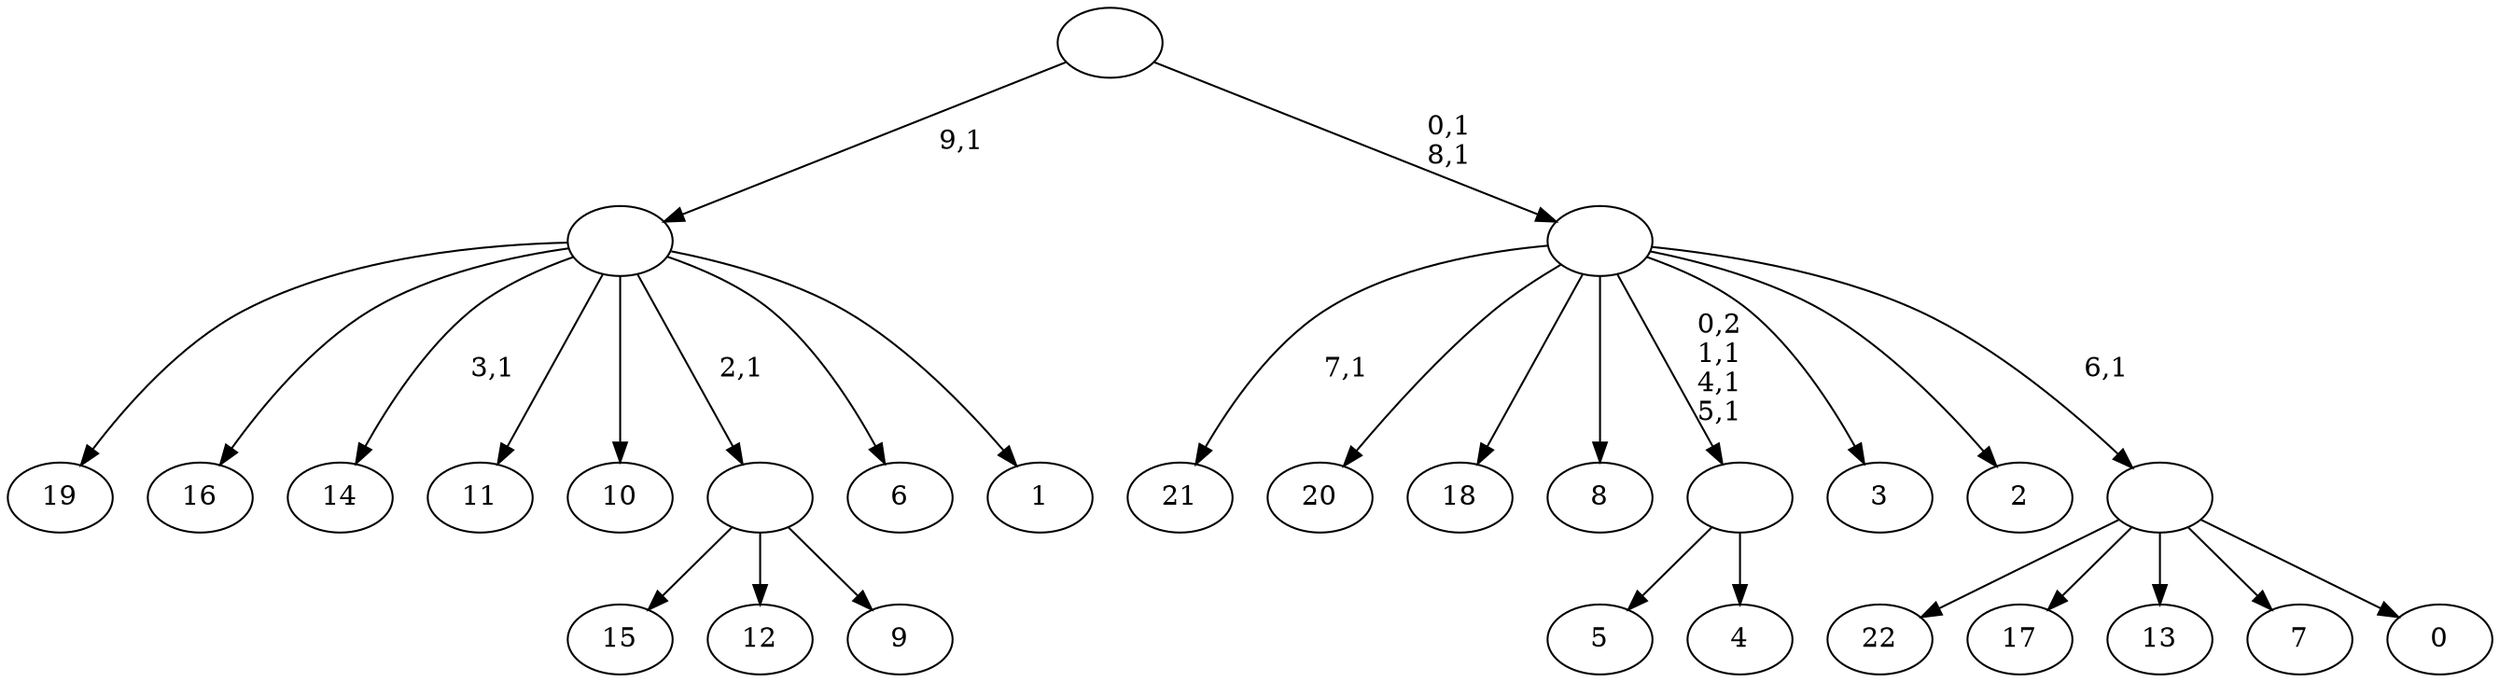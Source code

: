 digraph T {
	33 [label="22"]
	32 [label="21"]
	30 [label="20"]
	29 [label="19"]
	28 [label="18"]
	27 [label="17"]
	26 [label="16"]
	25 [label="15"]
	24 [label="14"]
	22 [label="13"]
	21 [label="12"]
	20 [label="11"]
	19 [label="10"]
	18 [label="9"]
	17 [label=""]
	16 [label="8"]
	15 [label="7"]
	14 [label="6"]
	13 [label="5"]
	12 [label="4"]
	11 [label=""]
	8 [label="3"]
	7 [label="2"]
	6 [label="1"]
	5 [label=""]
	4 [label="0"]
	3 [label=""]
	2 [label=""]
	0 [label=""]
	17 -> 25 [label=""]
	17 -> 21 [label=""]
	17 -> 18 [label=""]
	11 -> 13 [label=""]
	11 -> 12 [label=""]
	5 -> 24 [label="3,1"]
	5 -> 29 [label=""]
	5 -> 26 [label=""]
	5 -> 20 [label=""]
	5 -> 19 [label=""]
	5 -> 17 [label="2,1"]
	5 -> 14 [label=""]
	5 -> 6 [label=""]
	3 -> 33 [label=""]
	3 -> 27 [label=""]
	3 -> 22 [label=""]
	3 -> 15 [label=""]
	3 -> 4 [label=""]
	2 -> 11 [label="0,2\n1,1\n4,1\n5,1"]
	2 -> 32 [label="7,1"]
	2 -> 30 [label=""]
	2 -> 28 [label=""]
	2 -> 16 [label=""]
	2 -> 8 [label=""]
	2 -> 7 [label=""]
	2 -> 3 [label="6,1"]
	0 -> 2 [label="0,1\n8,1"]
	0 -> 5 [label="9,1"]
}
